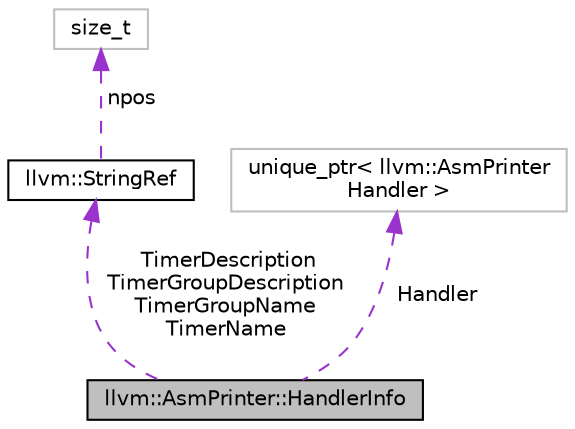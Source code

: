 digraph "llvm::AsmPrinter::HandlerInfo"
{
 // LATEX_PDF_SIZE
  bgcolor="transparent";
  edge [fontname="Helvetica",fontsize="10",labelfontname="Helvetica",labelfontsize="10"];
  node [fontname="Helvetica",fontsize="10",shape=record];
  Node1 [label="llvm::AsmPrinter::HandlerInfo",height=0.2,width=0.4,color="black", fillcolor="grey75", style="filled", fontcolor="black",tooltip="struct HandlerInfo and Handlers permit users or target extended AsmPrinter to add their own handlers."];
  Node2 -> Node1 [dir="back",color="darkorchid3",fontsize="10",style="dashed",label=" TimerDescription\nTimerGroupDescription\nTimerGroupName\nTimerName" ,fontname="Helvetica"];
  Node2 [label="llvm::StringRef",height=0.2,width=0.4,color="black",URL="$classllvm_1_1StringRef.html",tooltip="StringRef - Represent a constant reference to a string, i.e."];
  Node3 -> Node2 [dir="back",color="darkorchid3",fontsize="10",style="dashed",label=" npos" ,fontname="Helvetica"];
  Node3 [label="size_t",height=0.2,width=0.4,color="grey75",tooltip=" "];
  Node4 -> Node1 [dir="back",color="darkorchid3",fontsize="10",style="dashed",label=" Handler" ,fontname="Helvetica"];
  Node4 [label="unique_ptr\< llvm::AsmPrinter\lHandler \>",height=0.2,width=0.4,color="grey75",tooltip=" "];
}
